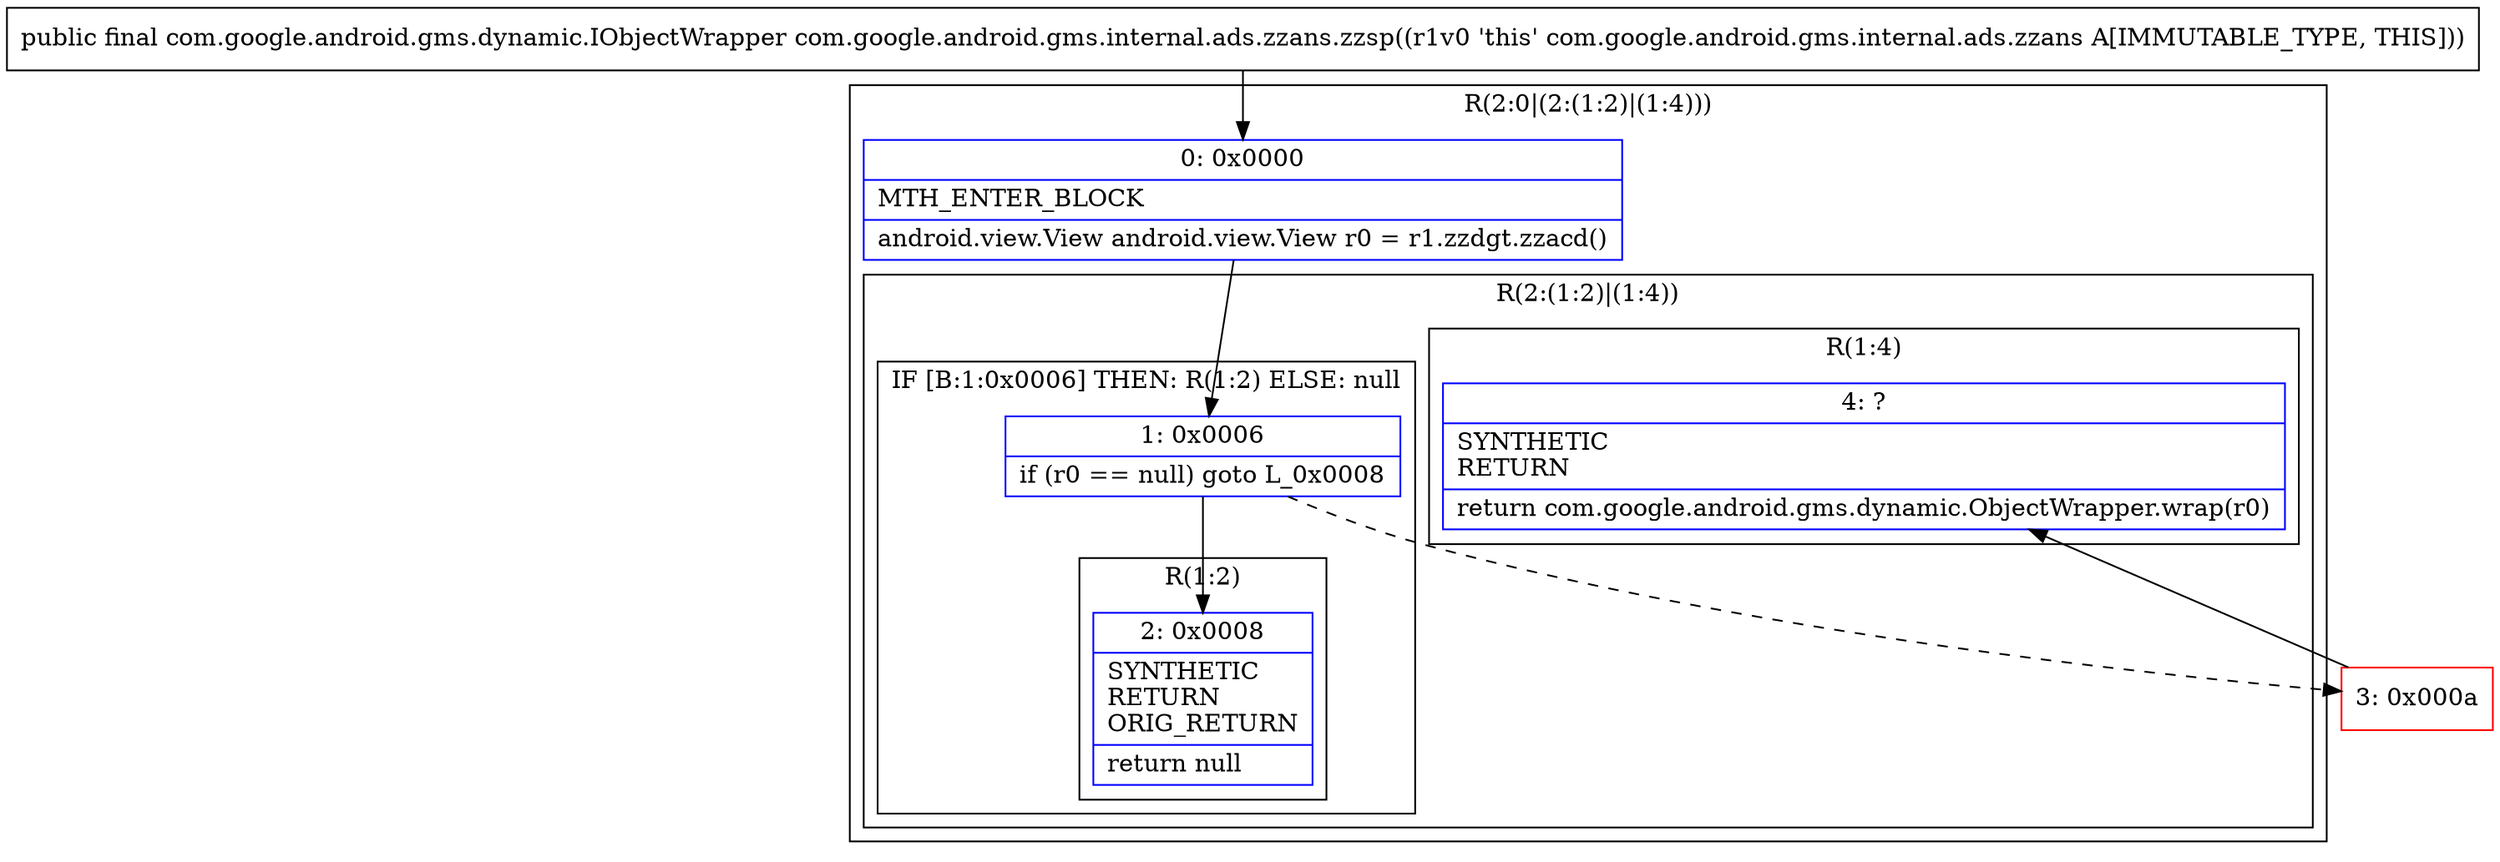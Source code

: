 digraph "CFG forcom.google.android.gms.internal.ads.zzans.zzsp()Lcom\/google\/android\/gms\/dynamic\/IObjectWrapper;" {
subgraph cluster_Region_1328098642 {
label = "R(2:0|(2:(1:2)|(1:4)))";
node [shape=record,color=blue];
Node_0 [shape=record,label="{0\:\ 0x0000|MTH_ENTER_BLOCK\l|android.view.View android.view.View r0 = r1.zzdgt.zzacd()\l}"];
subgraph cluster_Region_646520552 {
label = "R(2:(1:2)|(1:4))";
node [shape=record,color=blue];
subgraph cluster_IfRegion_413934314 {
label = "IF [B:1:0x0006] THEN: R(1:2) ELSE: null";
node [shape=record,color=blue];
Node_1 [shape=record,label="{1\:\ 0x0006|if (r0 == null) goto L_0x0008\l}"];
subgraph cluster_Region_1493495373 {
label = "R(1:2)";
node [shape=record,color=blue];
Node_2 [shape=record,label="{2\:\ 0x0008|SYNTHETIC\lRETURN\lORIG_RETURN\l|return null\l}"];
}
}
subgraph cluster_Region_999433856 {
label = "R(1:4)";
node [shape=record,color=blue];
Node_4 [shape=record,label="{4\:\ ?|SYNTHETIC\lRETURN\l|return com.google.android.gms.dynamic.ObjectWrapper.wrap(r0)\l}"];
}
}
}
Node_3 [shape=record,color=red,label="{3\:\ 0x000a}"];
MethodNode[shape=record,label="{public final com.google.android.gms.dynamic.IObjectWrapper com.google.android.gms.internal.ads.zzans.zzsp((r1v0 'this' com.google.android.gms.internal.ads.zzans A[IMMUTABLE_TYPE, THIS])) }"];
MethodNode -> Node_0;
Node_0 -> Node_1;
Node_1 -> Node_2;
Node_1 -> Node_3[style=dashed];
Node_3 -> Node_4;
}

